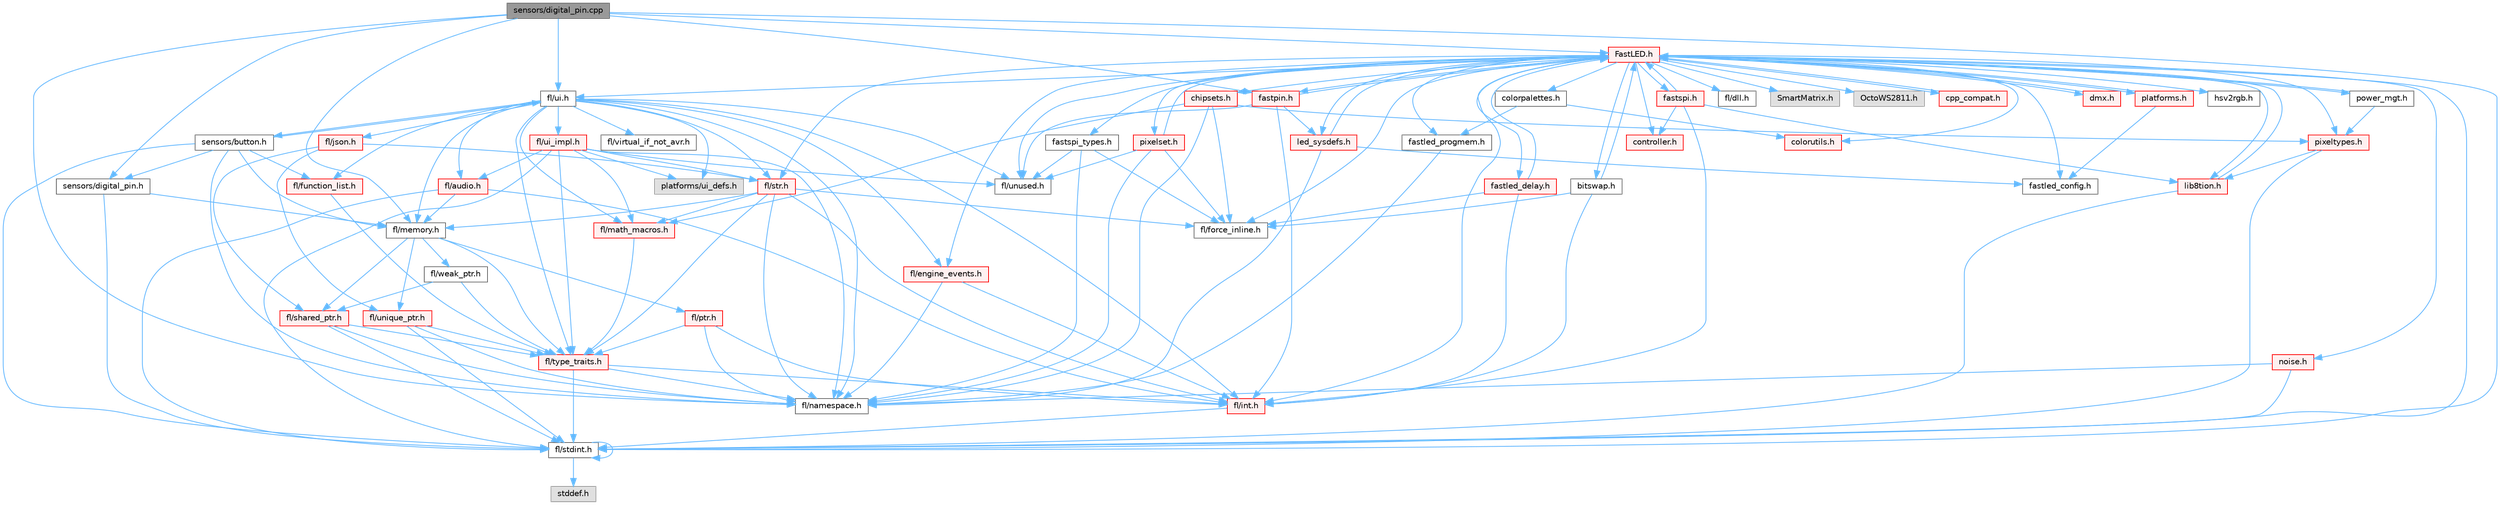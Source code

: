 digraph "sensors/digital_pin.cpp"
{
 // INTERACTIVE_SVG=YES
 // LATEX_PDF_SIZE
  bgcolor="transparent";
  edge [fontname=Helvetica,fontsize=10,labelfontname=Helvetica,labelfontsize=10];
  node [fontname=Helvetica,fontsize=10,shape=box,height=0.2,width=0.4];
  Node1 [id="Node000001",label="sensors/digital_pin.cpp",height=0.2,width=0.4,color="gray40", fillcolor="grey60", style="filled", fontcolor="black",tooltip=" "];
  Node1 -> Node2 [id="edge1_Node000001_Node000002",color="steelblue1",style="solid",tooltip=" "];
  Node2 [id="Node000002",label="fl/stdint.h",height=0.2,width=0.4,color="grey40", fillcolor="white", style="filled",URL="$df/dd8/stdint_8h.html",tooltip=" "];
  Node2 -> Node3 [id="edge2_Node000002_Node000003",color="steelblue1",style="solid",tooltip=" "];
  Node3 [id="Node000003",label="stddef.h",height=0.2,width=0.4,color="grey60", fillcolor="#E0E0E0", style="filled",tooltip=" "];
  Node2 -> Node2 [id="edge3_Node000002_Node000002",color="steelblue1",style="solid",tooltip=" "];
  Node1 -> Node4 [id="edge4_Node000001_Node000004",color="steelblue1",style="solid",tooltip=" "];
  Node4 [id="Node000004",label="fl/ui.h",height=0.2,width=0.4,color="grey40", fillcolor="white", style="filled",URL="$d9/d3b/ui_8h.html",tooltip=" "];
  Node4 -> Node5 [id="edge5_Node000004_Node000005",color="steelblue1",style="solid",tooltip=" "];
  Node5 [id="Node000005",label="fl/namespace.h",height=0.2,width=0.4,color="grey40", fillcolor="white", style="filled",URL="$df/d2a/namespace_8h.html",tooltip="Implements the FastLED namespace macros."];
  Node4 -> Node6 [id="edge6_Node000004_Node000006",color="steelblue1",style="solid",tooltip=" "];
  Node6 [id="Node000006",label="fl/memory.h",height=0.2,width=0.4,color="grey40", fillcolor="white", style="filled",URL="$dc/d18/memory_8h.html",tooltip=" "];
  Node6 -> Node7 [id="edge7_Node000006_Node000007",color="steelblue1",style="solid",tooltip=" "];
  Node7 [id="Node000007",label="fl/ptr.h",height=0.2,width=0.4,color="red", fillcolor="#FFF0F0", style="filled",URL="$dd/d98/ptr_8h.html",tooltip=" "];
  Node7 -> Node5 [id="edge8_Node000007_Node000005",color="steelblue1",style="solid",tooltip=" "];
  Node7 -> Node10 [id="edge9_Node000007_Node000010",color="steelblue1",style="solid",tooltip=" "];
  Node10 [id="Node000010",label="fl/type_traits.h",height=0.2,width=0.4,color="red", fillcolor="#FFF0F0", style="filled",URL="$df/d63/type__traits_8h.html",tooltip=" "];
  Node10 -> Node2 [id="edge10_Node000010_Node000002",color="steelblue1",style="solid",tooltip=" "];
  Node10 -> Node5 [id="edge11_Node000010_Node000005",color="steelblue1",style="solid",tooltip=" "];
  Node10 -> Node13 [id="edge12_Node000010_Node000013",color="steelblue1",style="solid",tooltip=" "];
  Node13 [id="Node000013",label="fl/int.h",height=0.2,width=0.4,color="red", fillcolor="#FFF0F0", style="filled",URL="$d3/d7e/int_8h.html",tooltip=" "];
  Node13 -> Node2 [id="edge13_Node000013_Node000002",color="steelblue1",style="solid",tooltip=" "];
  Node7 -> Node13 [id="edge14_Node000007_Node000013",color="steelblue1",style="solid",tooltip=" "];
  Node6 -> Node48 [id="edge15_Node000006_Node000048",color="steelblue1",style="solid",tooltip=" "];
  Node48 [id="Node000048",label="fl/shared_ptr.h",height=0.2,width=0.4,color="red", fillcolor="#FFF0F0", style="filled",URL="$df/d6a/shared__ptr_8h.html",tooltip=" "];
  Node48 -> Node5 [id="edge16_Node000048_Node000005",color="steelblue1",style="solid",tooltip=" "];
  Node48 -> Node10 [id="edge17_Node000048_Node000010",color="steelblue1",style="solid",tooltip=" "];
  Node48 -> Node2 [id="edge18_Node000048_Node000002",color="steelblue1",style="solid",tooltip=" "];
  Node6 -> Node51 [id="edge19_Node000006_Node000051",color="steelblue1",style="solid",tooltip=" "];
  Node51 [id="Node000051",label="fl/weak_ptr.h",height=0.2,width=0.4,color="grey40", fillcolor="white", style="filled",URL="$dc/db4/weak__ptr_8h.html",tooltip=" "];
  Node51 -> Node48 [id="edge20_Node000051_Node000048",color="steelblue1",style="solid",tooltip=" "];
  Node51 -> Node10 [id="edge21_Node000051_Node000010",color="steelblue1",style="solid",tooltip=" "];
  Node6 -> Node9 [id="edge22_Node000006_Node000009",color="steelblue1",style="solid",tooltip=" "];
  Node9 [id="Node000009",label="fl/unique_ptr.h",height=0.2,width=0.4,color="red", fillcolor="#FFF0F0", style="filled",URL="$da/d4b/unique__ptr_8h.html",tooltip=" "];
  Node9 -> Node5 [id="edge23_Node000009_Node000005",color="steelblue1",style="solid",tooltip=" "];
  Node9 -> Node10 [id="edge24_Node000009_Node000010",color="steelblue1",style="solid",tooltip=" "];
  Node9 -> Node2 [id="edge25_Node000009_Node000002",color="steelblue1",style="solid",tooltip=" "];
  Node6 -> Node10 [id="edge26_Node000006_Node000010",color="steelblue1",style="solid",tooltip=" "];
  Node4 -> Node52 [id="edge27_Node000004_Node000052",color="steelblue1",style="solid",tooltip=" "];
  Node52 [id="Node000052",label="fl/json.h",height=0.2,width=0.4,color="red", fillcolor="#FFF0F0", style="filled",URL="$d7/d91/fl_2json_8h.html",tooltip="FastLED's Elegant JSON Library: fl::Json"];
  Node52 -> Node9 [id="edge28_Node000052_Node000009",color="steelblue1",style="solid",tooltip=" "];
  Node52 -> Node48 [id="edge29_Node000052_Node000048",color="steelblue1",style="solid",tooltip=" "];
  Node52 -> Node12 [id="edge30_Node000052_Node000012",color="steelblue1",style="solid",tooltip=" "];
  Node12 [id="Node000012",label="fl/str.h",height=0.2,width=0.4,color="red", fillcolor="#FFF0F0", style="filled",URL="$d1/d93/str_8h.html",tooltip=" "];
  Node12 -> Node13 [id="edge31_Node000012_Node000013",color="steelblue1",style="solid",tooltip=" "];
  Node12 -> Node21 [id="edge32_Node000012_Node000021",color="steelblue1",style="solid",tooltip=" "];
  Node21 [id="Node000021",label="fl/math_macros.h",height=0.2,width=0.4,color="red", fillcolor="#FFF0F0", style="filled",URL="$d8/db8/math__macros_8h.html",tooltip=" "];
  Node21 -> Node10 [id="edge33_Node000021_Node000010",color="steelblue1",style="solid",tooltip=" "];
  Node12 -> Node5 [id="edge34_Node000012_Node000005",color="steelblue1",style="solid",tooltip=" "];
  Node12 -> Node6 [id="edge35_Node000012_Node000006",color="steelblue1",style="solid",tooltip=" "];
  Node12 -> Node10 [id="edge36_Node000012_Node000010",color="steelblue1",style="solid",tooltip=" "];
  Node12 -> Node19 [id="edge37_Node000012_Node000019",color="steelblue1",style="solid",tooltip=" "];
  Node19 [id="Node000019",label="fl/force_inline.h",height=0.2,width=0.4,color="grey40", fillcolor="white", style="filled",URL="$d4/d64/force__inline_8h.html",tooltip=" "];
  Node4 -> Node12 [id="edge38_Node000004_Node000012",color="steelblue1",style="solid",tooltip=" "];
  Node4 -> Node13 [id="edge39_Node000004_Node000013",color="steelblue1",style="solid",tooltip=" "];
  Node4 -> Node72 [id="edge40_Node000004_Node000072",color="steelblue1",style="solid",tooltip=" "];
  Node72 [id="Node000072",label="fl/audio.h",height=0.2,width=0.4,color="red", fillcolor="#FFF0F0", style="filled",URL="$da/d09/audio_8h.html",tooltip=" "];
  Node72 -> Node6 [id="edge41_Node000072_Node000006",color="steelblue1",style="solid",tooltip=" "];
  Node72 -> Node13 [id="edge42_Node000072_Node000013",color="steelblue1",style="solid",tooltip=" "];
  Node72 -> Node2 [id="edge43_Node000072_Node000002",color="steelblue1",style="solid",tooltip=" "];
  Node4 -> Node74 [id="edge44_Node000004_Node000074",color="steelblue1",style="solid",tooltip=" "];
  Node74 [id="Node000074",label="fl/engine_events.h",height=0.2,width=0.4,color="red", fillcolor="#FFF0F0", style="filled",URL="$db/dc0/engine__events_8h.html",tooltip=" "];
  Node74 -> Node5 [id="edge45_Node000074_Node000005",color="steelblue1",style="solid",tooltip=" "];
  Node74 -> Node13 [id="edge46_Node000074_Node000013",color="steelblue1",style="solid",tooltip=" "];
  Node4 -> Node87 [id="edge47_Node000004_Node000087",color="steelblue1",style="solid",tooltip=" "];
  Node87 [id="Node000087",label="fl/function_list.h",height=0.2,width=0.4,color="red", fillcolor="#FFF0F0", style="filled",URL="$d0/d64/function__list_8h.html",tooltip=" "];
  Node87 -> Node10 [id="edge48_Node000087_Node000010",color="steelblue1",style="solid",tooltip=" "];
  Node4 -> Node21 [id="edge49_Node000004_Node000021",color="steelblue1",style="solid",tooltip=" "];
  Node4 -> Node10 [id="edge50_Node000004_Node000010",color="steelblue1",style="solid",tooltip=" "];
  Node4 -> Node88 [id="edge51_Node000004_Node000088",color="steelblue1",style="solid",tooltip=" "];
  Node88 [id="Node000088",label="fl/ui_impl.h",height=0.2,width=0.4,color="red", fillcolor="#FFF0F0", style="filled",URL="$d6/dc0/ui__impl_8h.html",tooltip=" "];
  Node88 -> Node2 [id="edge52_Node000088_Node000002",color="steelblue1",style="solid",tooltip=" "];
  Node88 -> Node72 [id="edge53_Node000088_Node000072",color="steelblue1",style="solid",tooltip=" "];
  Node88 -> Node21 [id="edge54_Node000088_Node000021",color="steelblue1",style="solid",tooltip=" "];
  Node88 -> Node5 [id="edge55_Node000088_Node000005",color="steelblue1",style="solid",tooltip=" "];
  Node88 -> Node12 [id="edge56_Node000088_Node000012",color="steelblue1",style="solid",tooltip=" "];
  Node88 -> Node10 [id="edge57_Node000088_Node000010",color="steelblue1",style="solid",tooltip=" "];
  Node88 -> Node37 [id="edge58_Node000088_Node000037",color="steelblue1",style="solid",tooltip=" "];
  Node37 [id="Node000037",label="fl/unused.h",height=0.2,width=0.4,color="grey40", fillcolor="white", style="filled",URL="$d8/d4b/unused_8h.html",tooltip=" "];
  Node88 -> Node89 [id="edge59_Node000088_Node000089",color="steelblue1",style="solid",tooltip=" "];
  Node89 [id="Node000089",label="platforms/ui_defs.h",height=0.2,width=0.4,color="grey60", fillcolor="#E0E0E0", style="filled",tooltip=" "];
  Node4 -> Node37 [id="edge60_Node000004_Node000037",color="steelblue1",style="solid",tooltip=" "];
  Node4 -> Node89 [id="edge61_Node000004_Node000089",color="steelblue1",style="solid",tooltip=" "];
  Node4 -> Node90 [id="edge62_Node000004_Node000090",color="steelblue1",style="solid",tooltip=" "];
  Node90 [id="Node000090",label="sensors/button.h",height=0.2,width=0.4,color="grey40", fillcolor="white", style="filled",URL="$d7/d0e/button_8h.html",tooltip=" "];
  Node90 -> Node2 [id="edge63_Node000090_Node000002",color="steelblue1",style="solid",tooltip=" "];
  Node90 -> Node87 [id="edge64_Node000090_Node000087",color="steelblue1",style="solid",tooltip=" "];
  Node90 -> Node5 [id="edge65_Node000090_Node000005",color="steelblue1",style="solid",tooltip=" "];
  Node90 -> Node6 [id="edge66_Node000090_Node000006",color="steelblue1",style="solid",tooltip=" "];
  Node90 -> Node4 [id="edge67_Node000090_Node000004",color="steelblue1",style="solid",tooltip=" "];
  Node90 -> Node91 [id="edge68_Node000090_Node000091",color="steelblue1",style="solid",tooltip=" "];
  Node91 [id="Node000091",label="sensors/digital_pin.h",height=0.2,width=0.4,color="grey40", fillcolor="white", style="filled",URL="$dd/d83/digital__pin_8h.html",tooltip=" "];
  Node91 -> Node2 [id="edge69_Node000091_Node000002",color="steelblue1",style="solid",tooltip=" "];
  Node91 -> Node6 [id="edge70_Node000091_Node000006",color="steelblue1",style="solid",tooltip=" "];
  Node4 -> Node92 [id="edge71_Node000004_Node000092",color="steelblue1",style="solid",tooltip=" "];
  Node92 [id="Node000092",label="fl/virtual_if_not_avr.h",height=0.2,width=0.4,color="grey40", fillcolor="white", style="filled",URL="$da/ddb/virtual__if__not__avr_8h.html",tooltip=" "];
  Node1 -> Node6 [id="edge72_Node000001_Node000006",color="steelblue1",style="solid",tooltip=" "];
  Node1 -> Node5 [id="edge73_Node000001_Node000005",color="steelblue1",style="solid",tooltip=" "];
  Node1 -> Node91 [id="edge74_Node000001_Node000091",color="steelblue1",style="solid",tooltip=" "];
  Node1 -> Node93 [id="edge75_Node000001_Node000093",color="steelblue1",style="solid",tooltip=" "];
  Node93 [id="Node000093",label="FastLED.h",height=0.2,width=0.4,color="red", fillcolor="#FFF0F0", style="filled",URL="$db/d97/_fast_l_e_d_8h.html",tooltip="central include file for FastLED, defines the CFastLED class/object"];
  Node93 -> Node2 [id="edge76_Node000093_Node000002",color="steelblue1",style="solid",tooltip=" "];
  Node93 -> Node94 [id="edge77_Node000093_Node000094",color="steelblue1",style="solid",tooltip=" "];
  Node94 [id="Node000094",label="fl/dll.h",height=0.2,width=0.4,color="grey40", fillcolor="white", style="filled",URL="$d3/d4b/dll_8h.html",tooltip="FastLED dynamic library interface - lightweight header for external callers."];
  Node93 -> Node95 [id="edge78_Node000093_Node000095",color="steelblue1",style="solid",tooltip=" "];
  Node95 [id="Node000095",label="SmartMatrix.h",height=0.2,width=0.4,color="grey60", fillcolor="#E0E0E0", style="filled",tooltip=" "];
  Node93 -> Node96 [id="edge79_Node000093_Node000096",color="steelblue1",style="solid",tooltip=" "];
  Node96 [id="Node000096",label="OctoWS2811.h",height=0.2,width=0.4,color="grey60", fillcolor="#E0E0E0", style="filled",tooltip=" "];
  Node93 -> Node19 [id="edge80_Node000093_Node000019",color="steelblue1",style="solid",tooltip=" "];
  Node93 -> Node97 [id="edge81_Node000093_Node000097",color="steelblue1",style="solid",tooltip=" "];
  Node97 [id="Node000097",label="cpp_compat.h",height=0.2,width=0.4,color="red", fillcolor="#FFF0F0", style="filled",URL="$d9/d13/cpp__compat_8h.html",tooltip="Compatibility functions based on C++ version."];
  Node97 -> Node93 [id="edge82_Node000097_Node000093",color="steelblue1",style="solid",tooltip=" "];
  Node93 -> Node99 [id="edge83_Node000093_Node000099",color="steelblue1",style="solid",tooltip=" "];
  Node99 [id="Node000099",label="fastled_config.h",height=0.2,width=0.4,color="grey40", fillcolor="white", style="filled",URL="$d5/d11/fastled__config_8h.html",tooltip="Contains definitions that can be used to configure FastLED at compile time."];
  Node93 -> Node100 [id="edge84_Node000093_Node000100",color="steelblue1",style="solid",tooltip=" "];
  Node100 [id="Node000100",label="led_sysdefs.h",height=0.2,width=0.4,color="red", fillcolor="#FFF0F0", style="filled",URL="$d9/d3e/led__sysdefs_8h.html",tooltip="Determines which platform system definitions to include."];
  Node100 -> Node93 [id="edge85_Node000100_Node000093",color="steelblue1",style="solid",tooltip=" "];
  Node100 -> Node99 [id="edge86_Node000100_Node000099",color="steelblue1",style="solid",tooltip=" "];
  Node100 -> Node5 [id="edge87_Node000100_Node000005",color="steelblue1",style="solid",tooltip=" "];
  Node93 -> Node102 [id="edge88_Node000093_Node000102",color="steelblue1",style="solid",tooltip=" "];
  Node102 [id="Node000102",label="fastled_delay.h",height=0.2,width=0.4,color="red", fillcolor="#FFF0F0", style="filled",URL="$d0/da8/fastled__delay_8h.html",tooltip="Utility functions and classes for managing delay cycles."];
  Node102 -> Node93 [id="edge89_Node000102_Node000093",color="steelblue1",style="solid",tooltip=" "];
  Node102 -> Node19 [id="edge90_Node000102_Node000019",color="steelblue1",style="solid",tooltip=" "];
  Node102 -> Node13 [id="edge91_Node000102_Node000013",color="steelblue1",style="solid",tooltip=" "];
  Node93 -> Node104 [id="edge92_Node000093_Node000104",color="steelblue1",style="solid",tooltip=" "];
  Node104 [id="Node000104",label="bitswap.h",height=0.2,width=0.4,color="grey40", fillcolor="white", style="filled",URL="$de/ded/bitswap_8h.html",tooltip="Functions for doing a rotation of bits/bytes used by parallel output."];
  Node104 -> Node93 [id="edge93_Node000104_Node000093",color="steelblue1",style="solid",tooltip=" "];
  Node104 -> Node19 [id="edge94_Node000104_Node000019",color="steelblue1",style="solid",tooltip=" "];
  Node104 -> Node13 [id="edge95_Node000104_Node000013",color="steelblue1",style="solid",tooltip=" "];
  Node93 -> Node105 [id="edge96_Node000093_Node000105",color="steelblue1",style="solid",tooltip=" "];
  Node105 [id="Node000105",label="controller.h",height=0.2,width=0.4,color="red", fillcolor="#FFF0F0", style="filled",URL="$d2/dd9/controller_8h.html",tooltip="deprecated: base definitions used by led controllers for writing out led data"];
  Node93 -> Node127 [id="edge97_Node000093_Node000127",color="steelblue1",style="solid",tooltip=" "];
  Node127 [id="Node000127",label="fastpin.h",height=0.2,width=0.4,color="red", fillcolor="#FFF0F0", style="filled",URL="$db/d65/fastpin_8h.html",tooltip="Class base definitions for defining fast pin access."];
  Node127 -> Node93 [id="edge98_Node000127_Node000093",color="steelblue1",style="solid",tooltip=" "];
  Node127 -> Node100 [id="edge99_Node000127_Node000100",color="steelblue1",style="solid",tooltip=" "];
  Node127 -> Node37 [id="edge100_Node000127_Node000037",color="steelblue1",style="solid",tooltip=" "];
  Node127 -> Node13 [id="edge101_Node000127_Node000013",color="steelblue1",style="solid",tooltip=" "];
  Node93 -> Node128 [id="edge102_Node000093_Node000128",color="steelblue1",style="solid",tooltip=" "];
  Node128 [id="Node000128",label="fastspi_types.h",height=0.2,width=0.4,color="grey40", fillcolor="white", style="filled",URL="$d2/ddb/fastspi__types_8h.html",tooltip="Data types and constants used by SPI interfaces."];
  Node128 -> Node19 [id="edge103_Node000128_Node000019",color="steelblue1",style="solid",tooltip=" "];
  Node128 -> Node5 [id="edge104_Node000128_Node000005",color="steelblue1",style="solid",tooltip=" "];
  Node128 -> Node37 [id="edge105_Node000128_Node000037",color="steelblue1",style="solid",tooltip=" "];
  Node93 -> Node129 [id="edge106_Node000093_Node000129",color="steelblue1",style="solid",tooltip=" "];
  Node129 [id="Node000129",label="dmx.h",height=0.2,width=0.4,color="red", fillcolor="#FFF0F0", style="filled",URL="$d3/de1/dmx_8h.html",tooltip="Defines the DMX512-based LED controllers."];
  Node129 -> Node93 [id="edge107_Node000129_Node000093",color="steelblue1",style="solid",tooltip=" "];
  Node93 -> Node132 [id="edge108_Node000093_Node000132",color="steelblue1",style="solid",tooltip=" "];
  Node132 [id="Node000132",label="platforms.h",height=0.2,width=0.4,color="red", fillcolor="#FFF0F0", style="filled",URL="$da/dc9/platforms_8h.html",tooltip="Determines which platforms headers to include."];
  Node132 -> Node93 [id="edge109_Node000132_Node000093",color="steelblue1",style="solid",tooltip=" "];
  Node132 -> Node99 [id="edge110_Node000132_Node000099",color="steelblue1",style="solid",tooltip=" "];
  Node93 -> Node68 [id="edge111_Node000093_Node000068",color="steelblue1",style="solid",tooltip=" "];
  Node68 [id="Node000068",label="fastled_progmem.h",height=0.2,width=0.4,color="grey40", fillcolor="white", style="filled",URL="$df/dab/fastled__progmem_8h.html",tooltip="Wrapper definitions to allow seamless use of PROGMEM in environments that have it."];
  Node68 -> Node5 [id="edge112_Node000068_Node000005",color="steelblue1",style="solid",tooltip=" "];
  Node93 -> Node108 [id="edge113_Node000093_Node000108",color="steelblue1",style="solid",tooltip=" "];
  Node108 [id="Node000108",label="lib8tion.h",height=0.2,width=0.4,color="red", fillcolor="#FFF0F0", style="filled",URL="$df/da5/lib8tion_8h.html",tooltip="Fast, efficient 8-bit math functions specifically designed for high-performance LED programming."];
  Node108 -> Node93 [id="edge114_Node000108_Node000093",color="steelblue1",style="solid",tooltip=" "];
  Node108 -> Node2 [id="edge115_Node000108_Node000002",color="steelblue1",style="solid",tooltip=" "];
  Node93 -> Node107 [id="edge116_Node000093_Node000107",color="steelblue1",style="solid",tooltip=" "];
  Node107 [id="Node000107",label="pixeltypes.h",height=0.2,width=0.4,color="red", fillcolor="#FFF0F0", style="filled",URL="$d2/dba/pixeltypes_8h.html",tooltip="Includes defintions for RGB and HSV pixels."];
  Node107 -> Node2 [id="edge117_Node000107_Node000002",color="steelblue1",style="solid",tooltip=" "];
  Node107 -> Node108 [id="edge118_Node000107_Node000108",color="steelblue1",style="solid",tooltip=" "];
  Node93 -> Node66 [id="edge119_Node000093_Node000066",color="steelblue1",style="solid",tooltip=" "];
  Node66 [id="Node000066",label="hsv2rgb.h",height=0.2,width=0.4,color="grey40", fillcolor="white", style="filled",URL="$de/d9a/hsv2rgb_8h.html",tooltip="Functions to convert from the HSV colorspace to the RGB colorspace."];
  Node93 -> Node134 [id="edge120_Node000093_Node000134",color="steelblue1",style="solid",tooltip=" "];
  Node134 [id="Node000134",label="colorutils.h",height=0.2,width=0.4,color="red", fillcolor="#FFF0F0", style="filled",URL="$d1/dfb/colorutils_8h.html",tooltip=" "];
  Node93 -> Node139 [id="edge121_Node000093_Node000139",color="steelblue1",style="solid",tooltip=" "];
  Node139 [id="Node000139",label="pixelset.h",height=0.2,width=0.4,color="red", fillcolor="#FFF0F0", style="filled",URL="$d4/d46/pixelset_8h.html",tooltip="Declares classes for managing logical groups of LEDs."];
  Node139 -> Node19 [id="edge122_Node000139_Node000019",color="steelblue1",style="solid",tooltip=" "];
  Node139 -> Node5 [id="edge123_Node000139_Node000005",color="steelblue1",style="solid",tooltip=" "];
  Node139 -> Node37 [id="edge124_Node000139_Node000037",color="steelblue1",style="solid",tooltip=" "];
  Node139 -> Node93 [id="edge125_Node000139_Node000093",color="steelblue1",style="solid",tooltip=" "];
  Node93 -> Node140 [id="edge126_Node000093_Node000140",color="steelblue1",style="solid",tooltip=" "];
  Node140 [id="Node000140",label="colorpalettes.h",height=0.2,width=0.4,color="grey40", fillcolor="white", style="filled",URL="$dc/dcc/colorpalettes_8h.html",tooltip="Declarations for the predefined color palettes supplied by FastLED."];
  Node140 -> Node134 [id="edge127_Node000140_Node000134",color="steelblue1",style="solid",tooltip=" "];
  Node140 -> Node68 [id="edge128_Node000140_Node000068",color="steelblue1",style="solid",tooltip=" "];
  Node93 -> Node141 [id="edge129_Node000093_Node000141",color="steelblue1",style="solid",tooltip=" "];
  Node141 [id="Node000141",label="noise.h",height=0.2,width=0.4,color="red", fillcolor="#FFF0F0", style="filled",URL="$d1/d31/noise_8h.html",tooltip="Functions to generate and fill arrays with noise."];
  Node141 -> Node2 [id="edge130_Node000141_Node000002",color="steelblue1",style="solid",tooltip=" "];
  Node141 -> Node5 [id="edge131_Node000141_Node000005",color="steelblue1",style="solid",tooltip=" "];
  Node93 -> Node142 [id="edge132_Node000093_Node000142",color="steelblue1",style="solid",tooltip=" "];
  Node142 [id="Node000142",label="power_mgt.h",height=0.2,width=0.4,color="grey40", fillcolor="white", style="filled",URL="$dc/d5b/power__mgt_8h.html",tooltip="Functions to limit the power used by FastLED."];
  Node142 -> Node93 [id="edge133_Node000142_Node000093",color="steelblue1",style="solid",tooltip=" "];
  Node142 -> Node107 [id="edge134_Node000142_Node000107",color="steelblue1",style="solid",tooltip=" "];
  Node93 -> Node143 [id="edge135_Node000093_Node000143",color="steelblue1",style="solid",tooltip=" "];
  Node143 [id="Node000143",label="fastspi.h",height=0.2,width=0.4,color="red", fillcolor="#FFF0F0", style="filled",URL="$d6/ddc/fastspi_8h.html",tooltip="Serial peripheral interface (SPI) definitions per platform."];
  Node143 -> Node93 [id="edge136_Node000143_Node000093",color="steelblue1",style="solid",tooltip=" "];
  Node143 -> Node105 [id="edge137_Node000143_Node000105",color="steelblue1",style="solid",tooltip=" "];
  Node143 -> Node108 [id="edge138_Node000143_Node000108",color="steelblue1",style="solid",tooltip=" "];
  Node143 -> Node13 [id="edge139_Node000143_Node000013",color="steelblue1",style="solid",tooltip=" "];
  Node93 -> Node145 [id="edge140_Node000093_Node000145",color="steelblue1",style="solid",tooltip=" "];
  Node145 [id="Node000145",label="chipsets.h",height=0.2,width=0.4,color="red", fillcolor="#FFF0F0", style="filled",URL="$db/d66/chipsets_8h.html",tooltip="Contains the bulk of the definitions for the various LED chipsets supported."];
  Node145 -> Node107 [id="edge141_Node000145_Node000107",color="steelblue1",style="solid",tooltip=" "];
  Node145 -> Node19 [id="edge142_Node000145_Node000019",color="steelblue1",style="solid",tooltip=" "];
  Node145 -> Node5 [id="edge143_Node000145_Node000005",color="steelblue1",style="solid",tooltip=" "];
  Node145 -> Node21 [id="edge144_Node000145_Node000021",color="steelblue1",style="solid",tooltip=" "];
  Node93 -> Node74 [id="edge145_Node000093_Node000074",color="steelblue1",style="solid",tooltip=" "];
  Node93 -> Node13 [id="edge146_Node000093_Node000013",color="steelblue1",style="solid",tooltip=" "];
  Node93 -> Node12 [id="edge147_Node000093_Node000012",color="steelblue1",style="solid",tooltip=" "];
  Node93 -> Node37 [id="edge148_Node000093_Node000037",color="steelblue1",style="solid",tooltip=" "];
  Node93 -> Node4 [id="edge149_Node000093_Node000004",color="steelblue1",style="solid",tooltip=" "];
  Node1 -> Node127 [id="edge150_Node000001_Node000127",color="steelblue1",style="solid",tooltip=" "];
}
